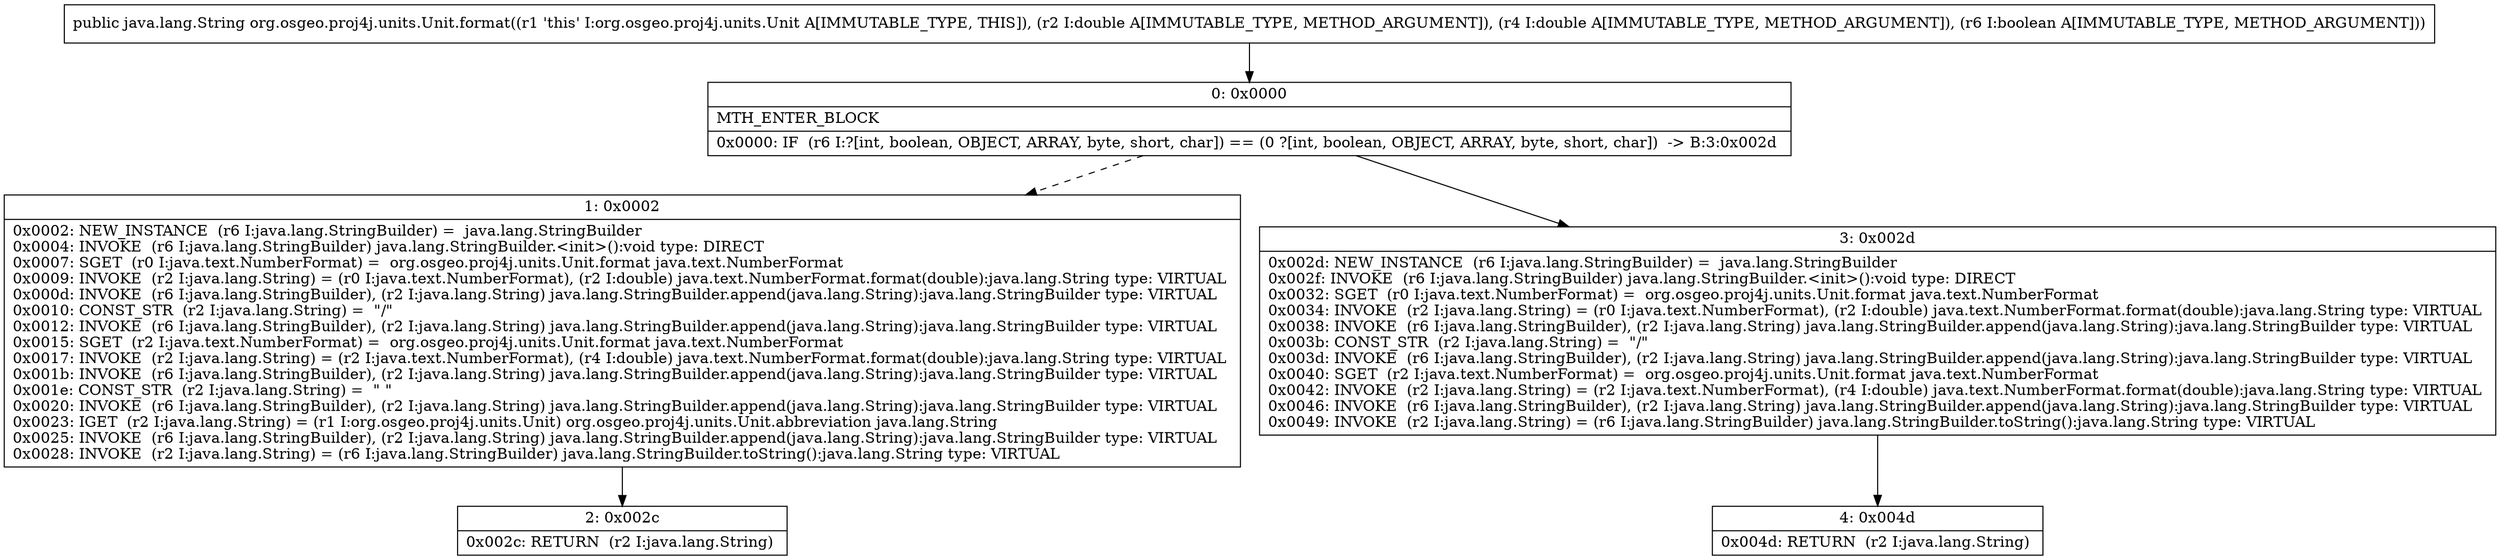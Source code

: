 digraph "CFG fororg.osgeo.proj4j.units.Unit.format(DDZ)Ljava\/lang\/String;" {
Node_0 [shape=record,label="{0\:\ 0x0000|MTH_ENTER_BLOCK\l|0x0000: IF  (r6 I:?[int, boolean, OBJECT, ARRAY, byte, short, char]) == (0 ?[int, boolean, OBJECT, ARRAY, byte, short, char])  \-\> B:3:0x002d \l}"];
Node_1 [shape=record,label="{1\:\ 0x0002|0x0002: NEW_INSTANCE  (r6 I:java.lang.StringBuilder) =  java.lang.StringBuilder \l0x0004: INVOKE  (r6 I:java.lang.StringBuilder) java.lang.StringBuilder.\<init\>():void type: DIRECT \l0x0007: SGET  (r0 I:java.text.NumberFormat) =  org.osgeo.proj4j.units.Unit.format java.text.NumberFormat \l0x0009: INVOKE  (r2 I:java.lang.String) = (r0 I:java.text.NumberFormat), (r2 I:double) java.text.NumberFormat.format(double):java.lang.String type: VIRTUAL \l0x000d: INVOKE  (r6 I:java.lang.StringBuilder), (r2 I:java.lang.String) java.lang.StringBuilder.append(java.lang.String):java.lang.StringBuilder type: VIRTUAL \l0x0010: CONST_STR  (r2 I:java.lang.String) =  \"\/\" \l0x0012: INVOKE  (r6 I:java.lang.StringBuilder), (r2 I:java.lang.String) java.lang.StringBuilder.append(java.lang.String):java.lang.StringBuilder type: VIRTUAL \l0x0015: SGET  (r2 I:java.text.NumberFormat) =  org.osgeo.proj4j.units.Unit.format java.text.NumberFormat \l0x0017: INVOKE  (r2 I:java.lang.String) = (r2 I:java.text.NumberFormat), (r4 I:double) java.text.NumberFormat.format(double):java.lang.String type: VIRTUAL \l0x001b: INVOKE  (r6 I:java.lang.StringBuilder), (r2 I:java.lang.String) java.lang.StringBuilder.append(java.lang.String):java.lang.StringBuilder type: VIRTUAL \l0x001e: CONST_STR  (r2 I:java.lang.String) =  \" \" \l0x0020: INVOKE  (r6 I:java.lang.StringBuilder), (r2 I:java.lang.String) java.lang.StringBuilder.append(java.lang.String):java.lang.StringBuilder type: VIRTUAL \l0x0023: IGET  (r2 I:java.lang.String) = (r1 I:org.osgeo.proj4j.units.Unit) org.osgeo.proj4j.units.Unit.abbreviation java.lang.String \l0x0025: INVOKE  (r6 I:java.lang.StringBuilder), (r2 I:java.lang.String) java.lang.StringBuilder.append(java.lang.String):java.lang.StringBuilder type: VIRTUAL \l0x0028: INVOKE  (r2 I:java.lang.String) = (r6 I:java.lang.StringBuilder) java.lang.StringBuilder.toString():java.lang.String type: VIRTUAL \l}"];
Node_2 [shape=record,label="{2\:\ 0x002c|0x002c: RETURN  (r2 I:java.lang.String) \l}"];
Node_3 [shape=record,label="{3\:\ 0x002d|0x002d: NEW_INSTANCE  (r6 I:java.lang.StringBuilder) =  java.lang.StringBuilder \l0x002f: INVOKE  (r6 I:java.lang.StringBuilder) java.lang.StringBuilder.\<init\>():void type: DIRECT \l0x0032: SGET  (r0 I:java.text.NumberFormat) =  org.osgeo.proj4j.units.Unit.format java.text.NumberFormat \l0x0034: INVOKE  (r2 I:java.lang.String) = (r0 I:java.text.NumberFormat), (r2 I:double) java.text.NumberFormat.format(double):java.lang.String type: VIRTUAL \l0x0038: INVOKE  (r6 I:java.lang.StringBuilder), (r2 I:java.lang.String) java.lang.StringBuilder.append(java.lang.String):java.lang.StringBuilder type: VIRTUAL \l0x003b: CONST_STR  (r2 I:java.lang.String) =  \"\/\" \l0x003d: INVOKE  (r6 I:java.lang.StringBuilder), (r2 I:java.lang.String) java.lang.StringBuilder.append(java.lang.String):java.lang.StringBuilder type: VIRTUAL \l0x0040: SGET  (r2 I:java.text.NumberFormat) =  org.osgeo.proj4j.units.Unit.format java.text.NumberFormat \l0x0042: INVOKE  (r2 I:java.lang.String) = (r2 I:java.text.NumberFormat), (r4 I:double) java.text.NumberFormat.format(double):java.lang.String type: VIRTUAL \l0x0046: INVOKE  (r6 I:java.lang.StringBuilder), (r2 I:java.lang.String) java.lang.StringBuilder.append(java.lang.String):java.lang.StringBuilder type: VIRTUAL \l0x0049: INVOKE  (r2 I:java.lang.String) = (r6 I:java.lang.StringBuilder) java.lang.StringBuilder.toString():java.lang.String type: VIRTUAL \l}"];
Node_4 [shape=record,label="{4\:\ 0x004d|0x004d: RETURN  (r2 I:java.lang.String) \l}"];
MethodNode[shape=record,label="{public java.lang.String org.osgeo.proj4j.units.Unit.format((r1 'this' I:org.osgeo.proj4j.units.Unit A[IMMUTABLE_TYPE, THIS]), (r2 I:double A[IMMUTABLE_TYPE, METHOD_ARGUMENT]), (r4 I:double A[IMMUTABLE_TYPE, METHOD_ARGUMENT]), (r6 I:boolean A[IMMUTABLE_TYPE, METHOD_ARGUMENT])) }"];
MethodNode -> Node_0;
Node_0 -> Node_1[style=dashed];
Node_0 -> Node_3;
Node_1 -> Node_2;
Node_3 -> Node_4;
}

